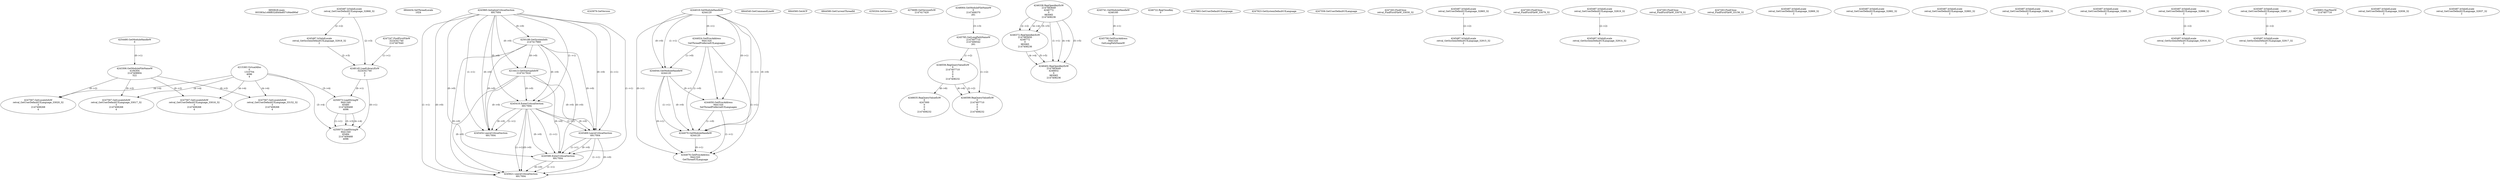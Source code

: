 // Global SCDG with merge call
digraph {
	0 [label="6850628.main
003383a1c68f832d0d4e857c94ed90ef"]
	1 [label="4254480.GetModuleHandleW
0"]
	2 [label="6844434.SetThreadLocale
1024"]
	3 [label="4243965.InitializeCriticalSection
6917004"]
	4 [label="4243979.GetVersion
"]
	5 [label="4244018.GetModuleHandleW
4244120"]
	6 [label="4244024.GetProcAddress
9441320
GetThreadPreferredUILanguages"]
	5 -> 6 [label="(0-->1)"]
	7 [label="4244044.GetModuleHandleW
4244120"]
	5 -> 7 [label="(1-->1)"]
	5 -> 7 [label="(0-->0)"]
	6 -> 7 [label="(1-->0)"]
	8 [label="4244050.GetProcAddress
9441320
SetThreadPreferredUILanguages"]
	5 -> 8 [label="(0-->1)"]
	6 -> 8 [label="(1-->1)"]
	7 -> 8 [label="(0-->1)"]
	9 [label="4244070.GetModuleHandleW
4244120"]
	5 -> 9 [label="(1-->1)"]
	7 -> 9 [label="(1-->1)"]
	5 -> 9 [label="(0-->0)"]
	6 -> 9 [label="(1-->0)"]
	7 -> 9 [label="(0-->0)"]
	8 -> 9 [label="(1-->0)"]
	10 [label="4244076.GetProcAddress
9441320
GetThreadUILanguage"]
	5 -> 10 [label="(0-->1)"]
	6 -> 10 [label="(1-->1)"]
	7 -> 10 [label="(0-->1)"]
	8 -> 10 [label="(1-->1)"]
	9 -> 10 [label="(0-->1)"]
	11 [label="4250188.GetSystemInfo
2147417660"]
	3 -> 11 [label="(0-->0)"]
	12 [label="6844540.GetCommandLineW
"]
	13 [label="4214413.GetStartupInfoW
2147417624"]
	3 -> 13 [label="(0-->0)"]
	11 -> 13 [label="(0-->0)"]
	14 [label="6844560.GetACP
"]
	15 [label="6844580.GetCurrentThreadId
"]
	16 [label="4250204.GetVersion
"]
	17 [label="4276690.GetVersionExW
2147417420"]
	18 [label="4243306.GetModuleFileNameW
4194304
2147408904
522"]
	1 -> 18 [label="(0-->1)"]
	19 [label="4248064.GetModuleFileNameW
0
2147408370
261"]
	20 [label="4215383.VirtualAlloc
0
1310704
4096
4"]
	21 [label="4246338.RegOpenKeyExW
2147483649
4246772
0
983065
2147408236"]
	22 [label="4246372.RegOpenKeyExW
2147483650
4246772
0
983065
2147408236"]
	21 -> 22 [label="(2-->2)"]
	21 -> 22 [label="(4-->4)"]
	21 -> 22 [label="(5-->5)"]
	23 [label="4245741.GetModuleHandleW
4246160"]
	24 [label="4245758.GetProcAddress
9441320
GetLongPathNameW"]
	23 -> 24 [label="(0-->1)"]
	25 [label="4245785.GetLongPathNameW
2147407710
2147406542
261"]
	19 -> 25 [label="(3-->3)"]
	26 [label="4246556.RegQueryValueExW
0
2147407710
0
0
0
2147408232"]
	25 -> 26 [label="(1-->2)"]
	27 [label="4246599.RegQueryValueExW
0
2147407710
0
0
0
2147408232"]
	25 -> 27 [label="(1-->2)"]
	26 -> 27 [label="(2-->2)"]
	26 -> 27 [label="(6-->6)"]
	28 [label="4246722.RegCloseKey
0"]
	29 [label="4247883.GetUserDefaultUILanguage
"]
	30 [label="4245418.EnterCriticalSection
6917004"]
	3 -> 30 [label="(1-->1)"]
	3 -> 30 [label="(0-->0)"]
	11 -> 30 [label="(0-->0)"]
	13 -> 30 [label="(0-->0)"]
	31 [label="4245469.LeaveCriticalSection
6917004"]
	3 -> 31 [label="(1-->1)"]
	30 -> 31 [label="(1-->1)"]
	3 -> 31 [label="(0-->0)"]
	11 -> 31 [label="(0-->0)"]
	13 -> 31 [label="(0-->0)"]
	30 -> 31 [label="(0-->0)"]
	32 [label="4245487.IsValidLocale
retval_GetUserDefaultUILanguage_32868_32
2"]
	33 [label="4245580.EnterCriticalSection
6917004"]
	3 -> 33 [label="(1-->1)"]
	30 -> 33 [label="(1-->1)"]
	31 -> 33 [label="(1-->1)"]
	3 -> 33 [label="(0-->0)"]
	11 -> 33 [label="(0-->0)"]
	13 -> 33 [label="(0-->0)"]
	30 -> 33 [label="(0-->0)"]
	31 -> 33 [label="(0-->0)"]
	34 [label="4245621.LeaveCriticalSection
6917004"]
	3 -> 34 [label="(1-->1)"]
	30 -> 34 [label="(1-->1)"]
	31 -> 34 [label="(1-->1)"]
	33 -> 34 [label="(1-->1)"]
	3 -> 34 [label="(0-->0)"]
	11 -> 34 [label="(0-->0)"]
	13 -> 34 [label="(0-->0)"]
	30 -> 34 [label="(0-->0)"]
	31 -> 34 [label="(0-->0)"]
	33 -> 34 [label="(0-->0)"]
	35 [label="4247923.GetSystemDefaultUILanguage
"]
	36 [label="4245487.IsValidLocale
retval_GetSystemDefaultUILanguage_32918_32
2"]
	32 -> 36 [label="(2-->2)"]
	37 [label="4247558.GetUserDefaultUILanguage
"]
	38 [label="4247567.GetLocaleInfoW
retval_GetUserDefaultUILanguage_33020_32
3
2147408268
4"]
	18 -> 38 [label="(0-->2)"]
	20 -> 38 [label="(4-->4)"]
	39 [label="4247247.FindFirstFileW
3224341740
2147407640"]
	40 [label="4247263.FindClose
retval_FindFirstFileW_33030_32"]
	41 [label="4248145.LoadLibraryExW
3224341740
0
2"]
	39 -> 41 [label="(1-->1)"]
	32 -> 41 [label="(2-->3)"]
	36 -> 41 [label="(2-->3)"]
	42 [label="4250073.LoadStringW
9441340
65485
2147409468
4096"]
	41 -> 42 [label="(0-->1)"]
	20 -> 42 [label="(3-->4)"]
	43 [label="4246402.RegOpenKeyExW
2147483649
4246832
0
983065
2147408236"]
	21 -> 43 [label="(1-->1)"]
	21 -> 43 [label="(4-->4)"]
	22 -> 43 [label="(4-->4)"]
	21 -> 43 [label="(5-->5)"]
	22 -> 43 [label="(5-->5)"]
	44 [label="4245487.IsValidLocale
retval_GetUserDefaultUILanguage_32865_32
2"]
	45 [label="4245487.IsValidLocale
retval_GetSystemDefaultUILanguage_32915_32
2"]
	44 -> 45 [label="(2-->2)"]
	46 [label="4247567.GetLocaleInfoW
retval_GetUserDefaultUILanguage_33017_32
3
2147408268
4"]
	18 -> 46 [label="(0-->2)"]
	20 -> 46 [label="(4-->4)"]
	47 [label="4247263.FindClose
retval_FindFirstFileW_33079_32"]
	48 [label="4246635.RegQueryValueExW
0
4247000
0
0
0
2147408232"]
	26 -> 48 [label="(6-->6)"]
	49 [label="4245487.IsValidLocale
retval_GetUserDefaultUILanguage_32819_32
2"]
	50 [label="4245487.IsValidLocale
retval_GetSystemDefaultUILanguage_32914_32
2"]
	49 -> 50 [label="(2-->2)"]
	51 [label="4247567.GetLocaleInfoW
retval_GetUserDefaultUILanguage_33016_32
3
2147408268
4"]
	18 -> 51 [label="(0-->2)"]
	20 -> 51 [label="(4-->4)"]
	52 [label="4247263.FindClose
retval_FindFirstFileW_33078_32"]
	53 [label="4250073.LoadStringW
9441340
65484
2147409468
4096"]
	41 -> 53 [label="(0-->1)"]
	42 -> 53 [label="(1-->1)"]
	42 -> 53 [label="(3-->3)"]
	20 -> 53 [label="(3-->4)"]
	42 -> 53 [label="(4-->4)"]
	54 [label="4245454.LeaveCriticalSection
6917004"]
	3 -> 54 [label="(1-->1)"]
	30 -> 54 [label="(1-->1)"]
	3 -> 54 [label="(0-->0)"]
	11 -> 54 [label="(0-->0)"]
	13 -> 54 [label="(0-->0)"]
	30 -> 54 [label="(0-->0)"]
	55 [label="4247567.GetLocaleInfoW
retval_GetUserDefaultUILanguage_33152_32
3
2147408268
4"]
	18 -> 55 [label="(0-->2)"]
	20 -> 55 [label="(4-->4)"]
	56 [label="4247263.FindClose
retval_FindFirstFileW_33156_32"]
	57 [label="4245487.IsValidLocale
retval_GetUserDefaultUILanguage_32869_32
2"]
	58 [label="4245487.IsValidLocale
retval_GetUserDefaultUILanguage_32882_32
2"]
	59 [label="4245487.IsValidLocale
retval_GetUserDefaultUILanguage_32883_32
2"]
	60 [label="4245487.IsValidLocale
retval_GetUserDefaultUILanguage_32884_32
2"]
	61 [label="4245487.IsValidLocale
retval_GetUserDefaultUILanguage_32885_32
2"]
	62 [label="4245487.IsValidLocale
retval_GetUserDefaultUILanguage_32866_32
2"]
	63 [label="4245487.IsValidLocale
retval_GetSystemDefaultUILanguage_32916_32
2"]
	62 -> 63 [label="(2-->2)"]
	64 [label="4245487.IsValidLocale
retval_GetUserDefaultUILanguage_32867_32
2"]
	65 [label="4245487.IsValidLocale
retval_GetSystemDefaultUILanguage_32917_32
2"]
	64 -> 65 [label="(2-->2)"]
	66 [label="4245683.CharNextW
2147407716"]
	67 [label="4245487.IsValidLocale
retval_GetUserDefaultUILanguage_32936_32
2"]
	68 [label="4245487.IsValidLocale
retval_GetUserDefaultUILanguage_32937_32
2"]
}
